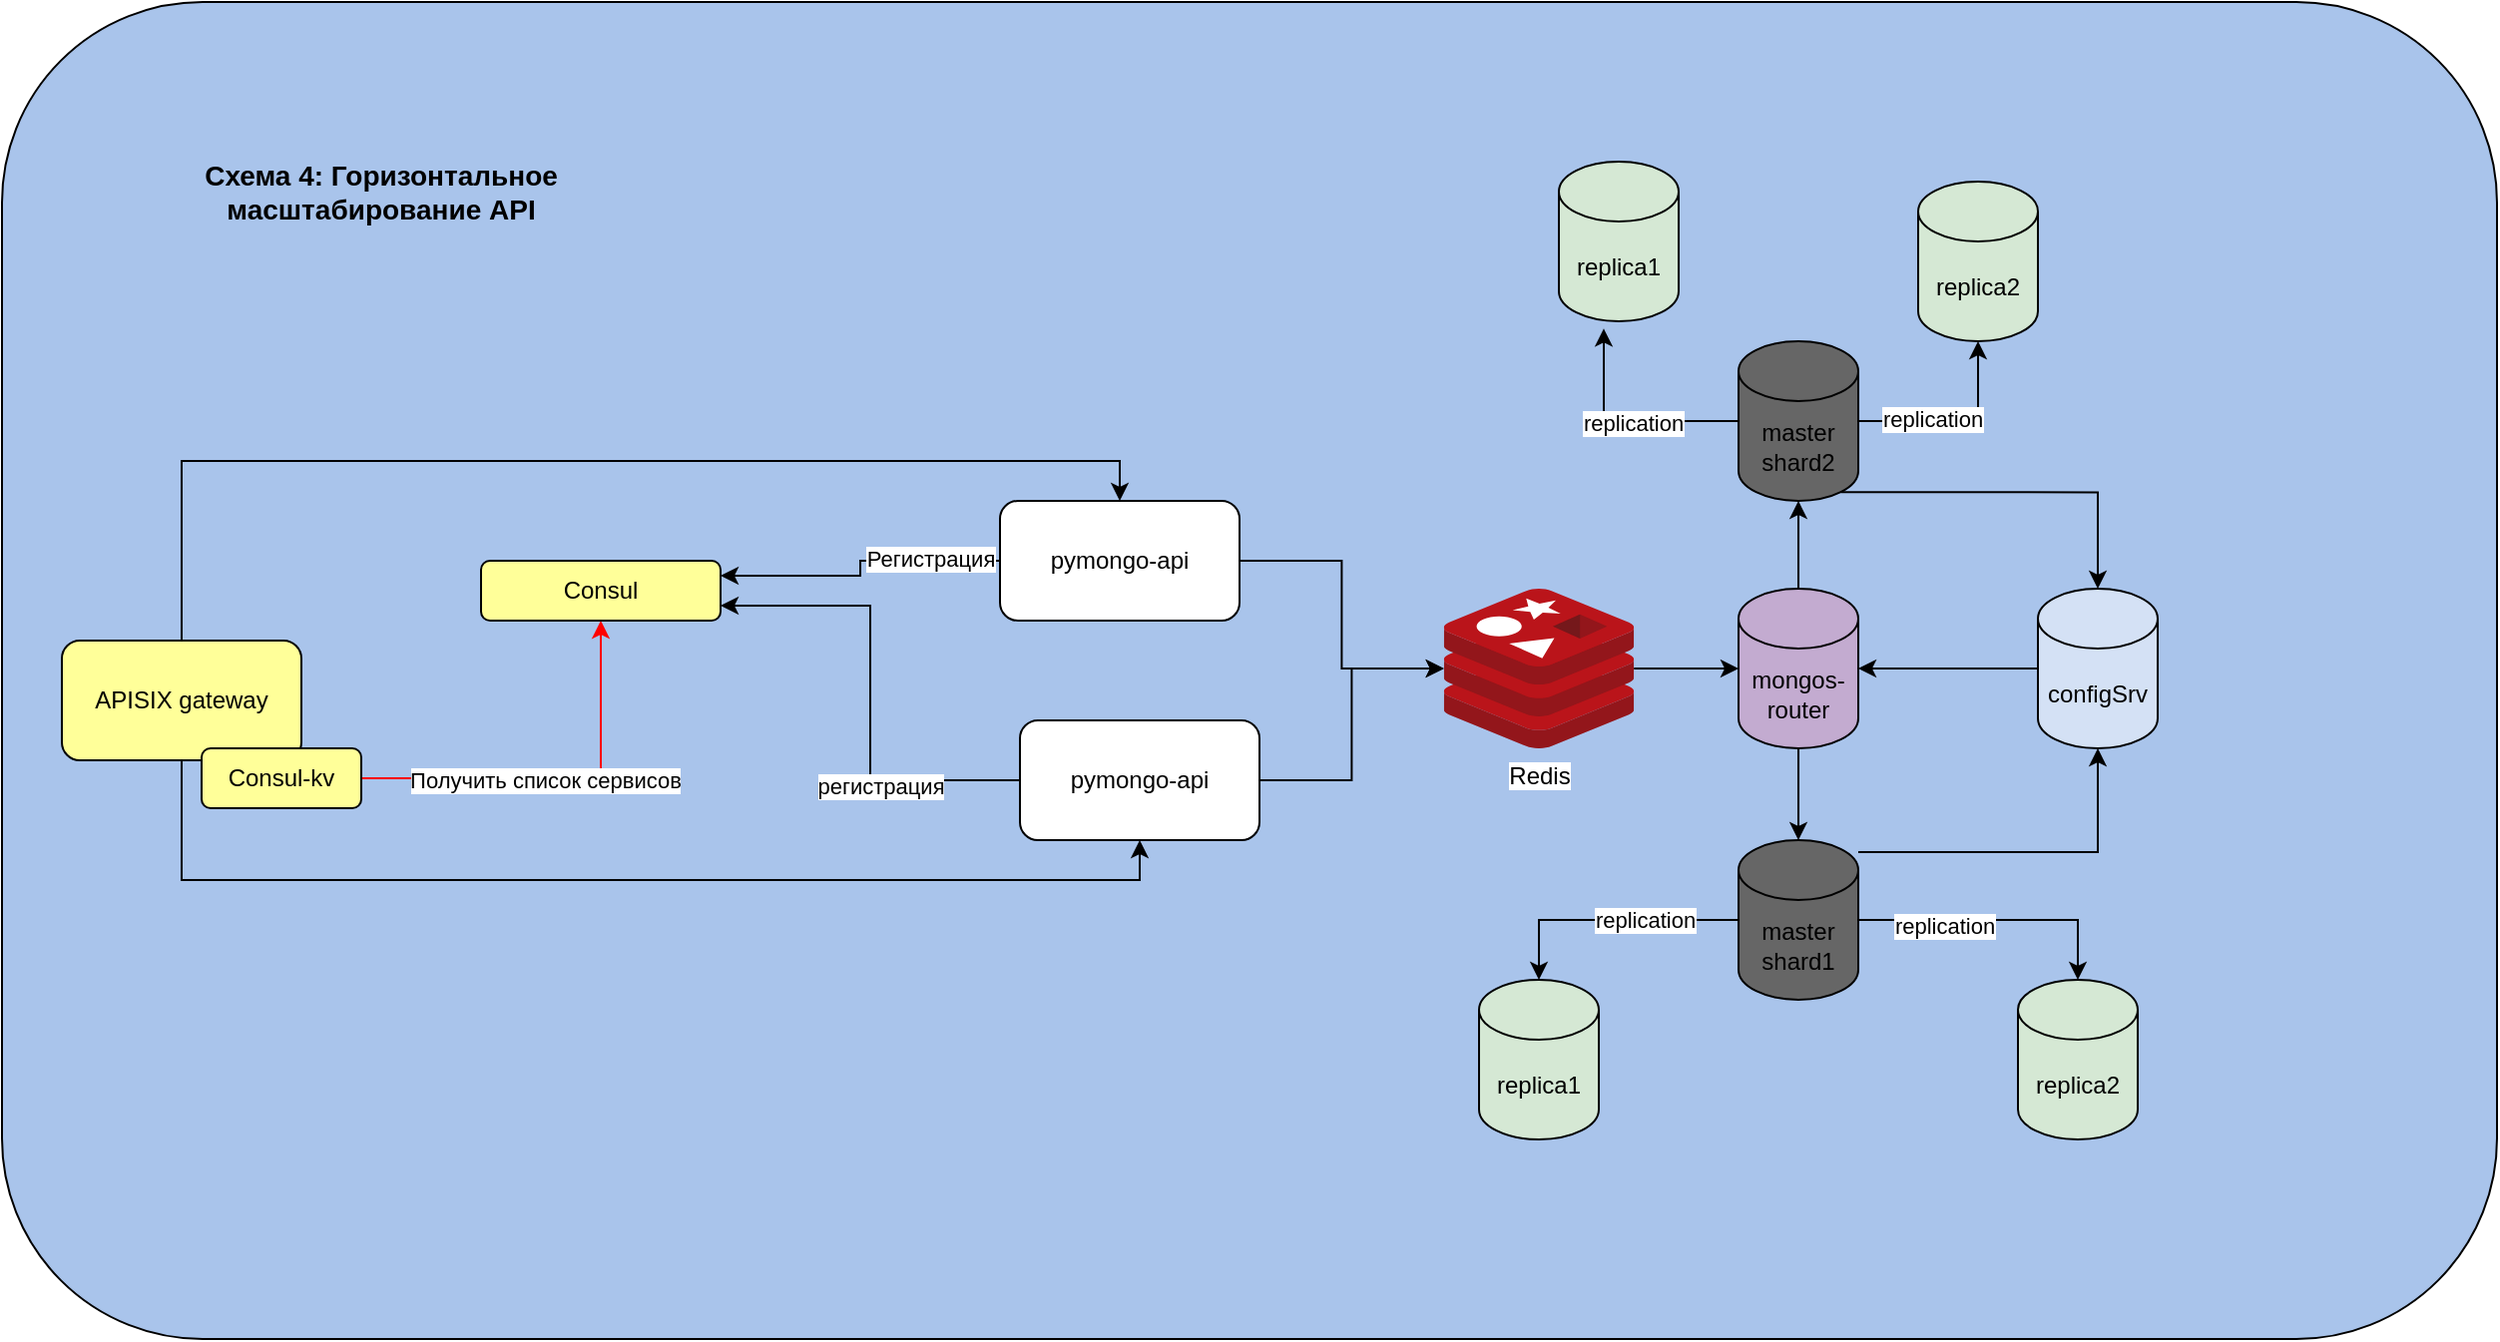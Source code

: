 <mxfile version="25.0.2">
  <diagram name="Page-1" id="-H_mtQnk-PTXWXPvYvuk">
    <mxGraphModel dx="3319" dy="927" grid="1" gridSize="10" guides="1" tooltips="1" connect="1" arrows="1" fold="1" page="1" pageScale="1" pageWidth="1169" pageHeight="827" math="0" shadow="0">
      <root>
        <mxCell id="0" />
        <mxCell id="1" parent="0" />
        <mxCell id="ldAZnSqnsFahS3X7F4-J-9" value="" style="rounded=1;whiteSpace=wrap;html=1;fillColor=#A9C4EB;" parent="1" vertex="1">
          <mxGeometry x="-370" y="10" width="1250" height="670" as="geometry" />
        </mxCell>
        <mxCell id="ldAZnSqnsFahS3X7F4-J-4" style="edgeStyle=orthogonalEdgeStyle;rounded=0;orthogonalLoop=1;jettySize=auto;html=1;" parent="1" source="zA23MoTUsTF4_91t8viU-2" target="ldAZnSqnsFahS3X7F4-J-1" edge="1">
          <mxGeometry relative="1" as="geometry" />
        </mxCell>
        <mxCell id="zA23MoTUsTF4_91t8viU-2" value="configSrv" style="shape=cylinder3;whiteSpace=wrap;html=1;boundedLbl=1;backgroundOutline=1;size=15;fillColor=#D4E1F5;" parent="1" vertex="1">
          <mxGeometry x="650" y="304" width="60" height="80" as="geometry" />
        </mxCell>
        <mxCell id="zA23MoTUsTF4_91t8viU-3" value="pymongo-api" style="rounded=1;whiteSpace=wrap;html=1;" parent="1" vertex="1">
          <mxGeometry x="130" y="260" width="120" height="60" as="geometry" />
        </mxCell>
        <mxCell id="zA23MoTUsTF4_91t8viU-4" style="edgeStyle=orthogonalEdgeStyle;rounded=0;orthogonalLoop=1;jettySize=auto;html=1;exitX=1;exitY=0.5;exitDx=0;exitDy=0;" parent="1" source="xM4dRxudCBXNGD_0VaCQ-2" target="ldAZnSqnsFahS3X7F4-J-1" edge="1">
          <mxGeometry relative="1" as="geometry" />
        </mxCell>
        <mxCell id="ldAZnSqnsFahS3X7F4-J-7" style="edgeStyle=orthogonalEdgeStyle;rounded=0;orthogonalLoop=1;jettySize=auto;html=1;exitX=0.5;exitY=1;exitDx=0;exitDy=0;exitPerimeter=0;" parent="1" source="ldAZnSqnsFahS3X7F4-J-1" target="ldAZnSqnsFahS3X7F4-J-2" edge="1">
          <mxGeometry relative="1" as="geometry" />
        </mxCell>
        <mxCell id="ldAZnSqnsFahS3X7F4-J-8" style="edgeStyle=orthogonalEdgeStyle;rounded=0;orthogonalLoop=1;jettySize=auto;html=1;" parent="1" source="ldAZnSqnsFahS3X7F4-J-1" target="ldAZnSqnsFahS3X7F4-J-3" edge="1">
          <mxGeometry relative="1" as="geometry" />
        </mxCell>
        <mxCell id="ldAZnSqnsFahS3X7F4-J-1" value="mongos-router" style="shape=cylinder3;whiteSpace=wrap;html=1;boundedLbl=1;backgroundOutline=1;size=15;fillColor=#C3ABD0;" parent="1" vertex="1">
          <mxGeometry x="500" y="304" width="60" height="80" as="geometry" />
        </mxCell>
        <mxCell id="ldAZnSqnsFahS3X7F4-J-2" value="master&lt;br&gt;shard1" style="shape=cylinder3;whiteSpace=wrap;html=1;boundedLbl=1;backgroundOutline=1;size=15;fillColor=#666666;" parent="1" vertex="1">
          <mxGeometry x="500" y="430" width="60" height="80" as="geometry" />
        </mxCell>
        <mxCell id="ldAZnSqnsFahS3X7F4-J-5" style="edgeStyle=orthogonalEdgeStyle;rounded=0;orthogonalLoop=1;jettySize=auto;html=1;entryX=0.5;entryY=1;entryDx=0;entryDy=0;entryPerimeter=0;exitX=1;exitY=0.075;exitDx=0;exitDy=0;exitPerimeter=0;" parent="1" source="ldAZnSqnsFahS3X7F4-J-2" target="zA23MoTUsTF4_91t8viU-2" edge="1">
          <mxGeometry relative="1" as="geometry" />
        </mxCell>
        <mxCell id="ldAZnSqnsFahS3X7F4-J-6" style="edgeStyle=orthogonalEdgeStyle;rounded=0;orthogonalLoop=1;jettySize=auto;html=1;entryX=0.5;entryY=0;entryDx=0;entryDy=0;entryPerimeter=0;exitX=0.855;exitY=1;exitDx=0;exitDy=-4.35;exitPerimeter=0;" parent="1" source="ldAZnSqnsFahS3X7F4-J-3" target="zA23MoTUsTF4_91t8viU-2" edge="1">
          <mxGeometry relative="1" as="geometry" />
        </mxCell>
        <mxCell id="ldAZnSqnsFahS3X7F4-J-10" value="&lt;font style=&quot;font-size: 14px;&quot;&gt;Схема 4: Горизонтальное масштабирование API&lt;/font&gt;" style="text;html=1;align=center;verticalAlign=middle;whiteSpace=wrap;rounded=0;fontStyle=1" parent="1" vertex="1">
          <mxGeometry x="-280" y="90" width="200" height="30" as="geometry" />
        </mxCell>
        <mxCell id="QaCJhuOAUpOFHOmXAA66-1" value="replica1" style="shape=cylinder3;whiteSpace=wrap;html=1;boundedLbl=1;backgroundOutline=1;size=15;fillColor=#D5E8D4;" parent="1" vertex="1">
          <mxGeometry x="370" y="500" width="60" height="80" as="geometry" />
        </mxCell>
        <mxCell id="QaCJhuOAUpOFHOmXAA66-2" value="replica2" style="shape=cylinder3;whiteSpace=wrap;html=1;boundedLbl=1;backgroundOutline=1;size=15;fillColor=#D5E8D4;" parent="1" vertex="1">
          <mxGeometry x="640" y="500" width="60" height="80" as="geometry" />
        </mxCell>
        <mxCell id="QaCJhuOAUpOFHOmXAA66-3" style="edgeStyle=orthogonalEdgeStyle;rounded=0;orthogonalLoop=1;jettySize=auto;html=1;entryX=0.5;entryY=0;entryDx=0;entryDy=0;entryPerimeter=0;" parent="1" source="ldAZnSqnsFahS3X7F4-J-2" target="QaCJhuOAUpOFHOmXAA66-1" edge="1">
          <mxGeometry relative="1" as="geometry" />
        </mxCell>
        <mxCell id="QaCJhuOAUpOFHOmXAA66-8" value="replication" style="edgeLabel;html=1;align=center;verticalAlign=middle;resizable=0;points=[];" parent="QaCJhuOAUpOFHOmXAA66-3" vertex="1" connectable="0">
          <mxGeometry x="-0.271" relative="1" as="geometry">
            <mxPoint as="offset" />
          </mxGeometry>
        </mxCell>
        <mxCell id="QaCJhuOAUpOFHOmXAA66-4" style="edgeStyle=orthogonalEdgeStyle;rounded=0;orthogonalLoop=1;jettySize=auto;html=1;entryX=0.5;entryY=0;entryDx=0;entryDy=0;entryPerimeter=0;" parent="1" source="ldAZnSqnsFahS3X7F4-J-2" target="QaCJhuOAUpOFHOmXAA66-2" edge="1">
          <mxGeometry relative="1" as="geometry" />
        </mxCell>
        <mxCell id="QaCJhuOAUpOFHOmXAA66-7" value="replication" style="edgeLabel;html=1;align=center;verticalAlign=middle;resizable=0;points=[];" parent="QaCJhuOAUpOFHOmXAA66-4" vertex="1" connectable="0">
          <mxGeometry x="-0.383" y="-3" relative="1" as="geometry">
            <mxPoint as="offset" />
          </mxGeometry>
        </mxCell>
        <mxCell id="QaCJhuOAUpOFHOmXAA66-13" value="replica2" style="shape=cylinder3;whiteSpace=wrap;html=1;boundedLbl=1;backgroundOutline=1;size=15;fillColor=#D5E8D4;" parent="1" vertex="1">
          <mxGeometry x="590" y="100" width="60" height="80" as="geometry" />
        </mxCell>
        <mxCell id="QaCJhuOAUpOFHOmXAA66-14" value="replica1" style="shape=cylinder3;whiteSpace=wrap;html=1;boundedLbl=1;backgroundOutline=1;size=15;fillColor=#D5E8D4;" parent="1" vertex="1">
          <mxGeometry x="410" y="90" width="60" height="80" as="geometry" />
        </mxCell>
        <mxCell id="QaCJhuOAUpOFHOmXAA66-15" style="edgeStyle=orthogonalEdgeStyle;rounded=0;orthogonalLoop=1;jettySize=auto;html=1;entryX=0.375;entryY=1.046;entryDx=0;entryDy=0;entryPerimeter=0;" parent="1" source="ldAZnSqnsFahS3X7F4-J-3" target="QaCJhuOAUpOFHOmXAA66-14" edge="1">
          <mxGeometry relative="1" as="geometry" />
        </mxCell>
        <mxCell id="QaCJhuOAUpOFHOmXAA66-18" value="replication" style="edgeLabel;html=1;align=center;verticalAlign=middle;resizable=0;points=[];" parent="QaCJhuOAUpOFHOmXAA66-15" vertex="1" connectable="0">
          <mxGeometry x="-0.057" y="1" relative="1" as="geometry">
            <mxPoint as="offset" />
          </mxGeometry>
        </mxCell>
        <mxCell id="QaCJhuOAUpOFHOmXAA66-16" style="edgeStyle=orthogonalEdgeStyle;rounded=0;orthogonalLoop=1;jettySize=auto;html=1;entryX=0.5;entryY=1;entryDx=0;entryDy=0;entryPerimeter=0;" parent="1" source="ldAZnSqnsFahS3X7F4-J-3" target="QaCJhuOAUpOFHOmXAA66-13" edge="1">
          <mxGeometry relative="1" as="geometry" />
        </mxCell>
        <mxCell id="QaCJhuOAUpOFHOmXAA66-17" value="replication" style="edgeLabel;html=1;align=center;verticalAlign=middle;resizable=0;points=[];" parent="QaCJhuOAUpOFHOmXAA66-16" vertex="1" connectable="0">
          <mxGeometry x="-0.256" y="1" relative="1" as="geometry">
            <mxPoint as="offset" />
          </mxGeometry>
        </mxCell>
        <mxCell id="ldAZnSqnsFahS3X7F4-J-3" value="master&lt;br&gt;shard2" style="shape=cylinder3;whiteSpace=wrap;html=1;boundedLbl=1;backgroundOutline=1;size=15;fillColor=#666666;" parent="1" vertex="1">
          <mxGeometry x="500" y="180" width="60" height="80" as="geometry" />
        </mxCell>
        <mxCell id="xM4dRxudCBXNGD_0VaCQ-4" value="" style="edgeStyle=orthogonalEdgeStyle;rounded=0;orthogonalLoop=1;jettySize=auto;html=1;exitX=1;exitY=0.5;exitDx=0;exitDy=0;" parent="1" source="zA23MoTUsTF4_91t8viU-3" target="xM4dRxudCBXNGD_0VaCQ-2" edge="1">
          <mxGeometry relative="1" as="geometry">
            <mxPoint x="300" y="344" as="sourcePoint" />
            <mxPoint x="500" y="344" as="targetPoint" />
          </mxGeometry>
        </mxCell>
        <mxCell id="xM4dRxudCBXNGD_0VaCQ-2" value="Redis" style="image;sketch=0;aspect=fixed;html=1;points=[];align=center;fontSize=12;image=img/lib/mscae/Cache_Redis_Product.svg;" parent="1" vertex="1">
          <mxGeometry x="352.38" y="304" width="95.24" height="80" as="geometry" />
        </mxCell>
        <mxCell id="zToQ9waD5CxdV_l4G4co-2" style="edgeStyle=orthogonalEdgeStyle;rounded=0;orthogonalLoop=1;jettySize=auto;html=1;" edge="1" parent="1" source="zToQ9waD5CxdV_l4G4co-1" target="xM4dRxudCBXNGD_0VaCQ-2">
          <mxGeometry relative="1" as="geometry" />
        </mxCell>
        <mxCell id="zToQ9waD5CxdV_l4G4co-15" value="" style="edgeStyle=orthogonalEdgeStyle;rounded=0;orthogonalLoop=1;jettySize=auto;html=1;entryX=1;entryY=0.75;entryDx=0;entryDy=0;" edge="1" parent="1" source="zToQ9waD5CxdV_l4G4co-1" target="zToQ9waD5CxdV_l4G4co-5">
          <mxGeometry relative="1" as="geometry" />
        </mxCell>
        <mxCell id="zToQ9waD5CxdV_l4G4co-16" value="регистрация" style="edgeLabel;html=1;align=center;verticalAlign=middle;resizable=0;points=[];" vertex="1" connectable="0" parent="zToQ9waD5CxdV_l4G4co-15">
          <mxGeometry x="-0.405" y="3" relative="1" as="geometry">
            <mxPoint as="offset" />
          </mxGeometry>
        </mxCell>
        <mxCell id="zToQ9waD5CxdV_l4G4co-1" value="pymongo-api" style="rounded=1;whiteSpace=wrap;html=1;" vertex="1" parent="1">
          <mxGeometry x="140" y="370" width="120" height="60" as="geometry" />
        </mxCell>
        <mxCell id="zToQ9waD5CxdV_l4G4co-9" style="edgeStyle=orthogonalEdgeStyle;rounded=0;orthogonalLoop=1;jettySize=auto;html=1;entryX=0.5;entryY=0;entryDx=0;entryDy=0;exitX=0.5;exitY=0;exitDx=0;exitDy=0;" edge="1" parent="1" source="zToQ9waD5CxdV_l4G4co-3" target="zA23MoTUsTF4_91t8viU-3">
          <mxGeometry relative="1" as="geometry" />
        </mxCell>
        <mxCell id="zToQ9waD5CxdV_l4G4co-17" style="edgeStyle=orthogonalEdgeStyle;rounded=0;orthogonalLoop=1;jettySize=auto;html=1;entryX=0.5;entryY=1;entryDx=0;entryDy=0;" edge="1" parent="1" source="zToQ9waD5CxdV_l4G4co-3" target="zToQ9waD5CxdV_l4G4co-1">
          <mxGeometry relative="1" as="geometry">
            <Array as="points">
              <mxPoint x="-280" y="450" />
              <mxPoint x="200" y="450" />
            </Array>
          </mxGeometry>
        </mxCell>
        <mxCell id="zToQ9waD5CxdV_l4G4co-3" value="APISIX gateway" style="rounded=1;whiteSpace=wrap;html=1;fillColor=#FFFF99;" vertex="1" parent="1">
          <mxGeometry x="-340" y="330" width="120" height="60" as="geometry" />
        </mxCell>
        <mxCell id="zToQ9waD5CxdV_l4G4co-6" style="edgeStyle=orthogonalEdgeStyle;rounded=0;orthogonalLoop=1;jettySize=auto;html=1;strokeColor=#FF0000;" edge="1" parent="1" source="zToQ9waD5CxdV_l4G4co-4" target="zToQ9waD5CxdV_l4G4co-5">
          <mxGeometry relative="1" as="geometry">
            <Array as="points">
              <mxPoint x="-70" y="399" />
            </Array>
          </mxGeometry>
        </mxCell>
        <mxCell id="zToQ9waD5CxdV_l4G4co-11" value="Получить список сервисов" style="edgeLabel;html=1;align=center;verticalAlign=middle;resizable=0;points=[];" vertex="1" connectable="0" parent="zToQ9waD5CxdV_l4G4co-6">
          <mxGeometry x="-0.079" y="-1" relative="1" as="geometry">
            <mxPoint as="offset" />
          </mxGeometry>
        </mxCell>
        <mxCell id="zToQ9waD5CxdV_l4G4co-4" value="Consul-kv" style="rounded=1;whiteSpace=wrap;html=1;fillColor=#FFFF99;" vertex="1" parent="1">
          <mxGeometry x="-270" y="384" width="80" height="30" as="geometry" />
        </mxCell>
        <mxCell id="zToQ9waD5CxdV_l4G4co-5" value="Consul" style="rounded=1;whiteSpace=wrap;html=1;fillColor=#FFFF99;" vertex="1" parent="1">
          <mxGeometry x="-130" y="290" width="120" height="30" as="geometry" />
        </mxCell>
        <mxCell id="zToQ9waD5CxdV_l4G4co-12" style="edgeStyle=orthogonalEdgeStyle;rounded=0;orthogonalLoop=1;jettySize=auto;html=1;entryX=1;entryY=0.25;entryDx=0;entryDy=0;" edge="1" parent="1" source="zA23MoTUsTF4_91t8viU-3" target="zToQ9waD5CxdV_l4G4co-5">
          <mxGeometry relative="1" as="geometry" />
        </mxCell>
        <mxCell id="zToQ9waD5CxdV_l4G4co-14" value="Регистрация" style="edgeLabel;html=1;align=center;verticalAlign=middle;resizable=0;points=[];" vertex="1" connectable="0" parent="zToQ9waD5CxdV_l4G4co-12">
          <mxGeometry x="-0.528" y="-1" relative="1" as="geometry">
            <mxPoint as="offset" />
          </mxGeometry>
        </mxCell>
      </root>
    </mxGraphModel>
  </diagram>
</mxfile>
